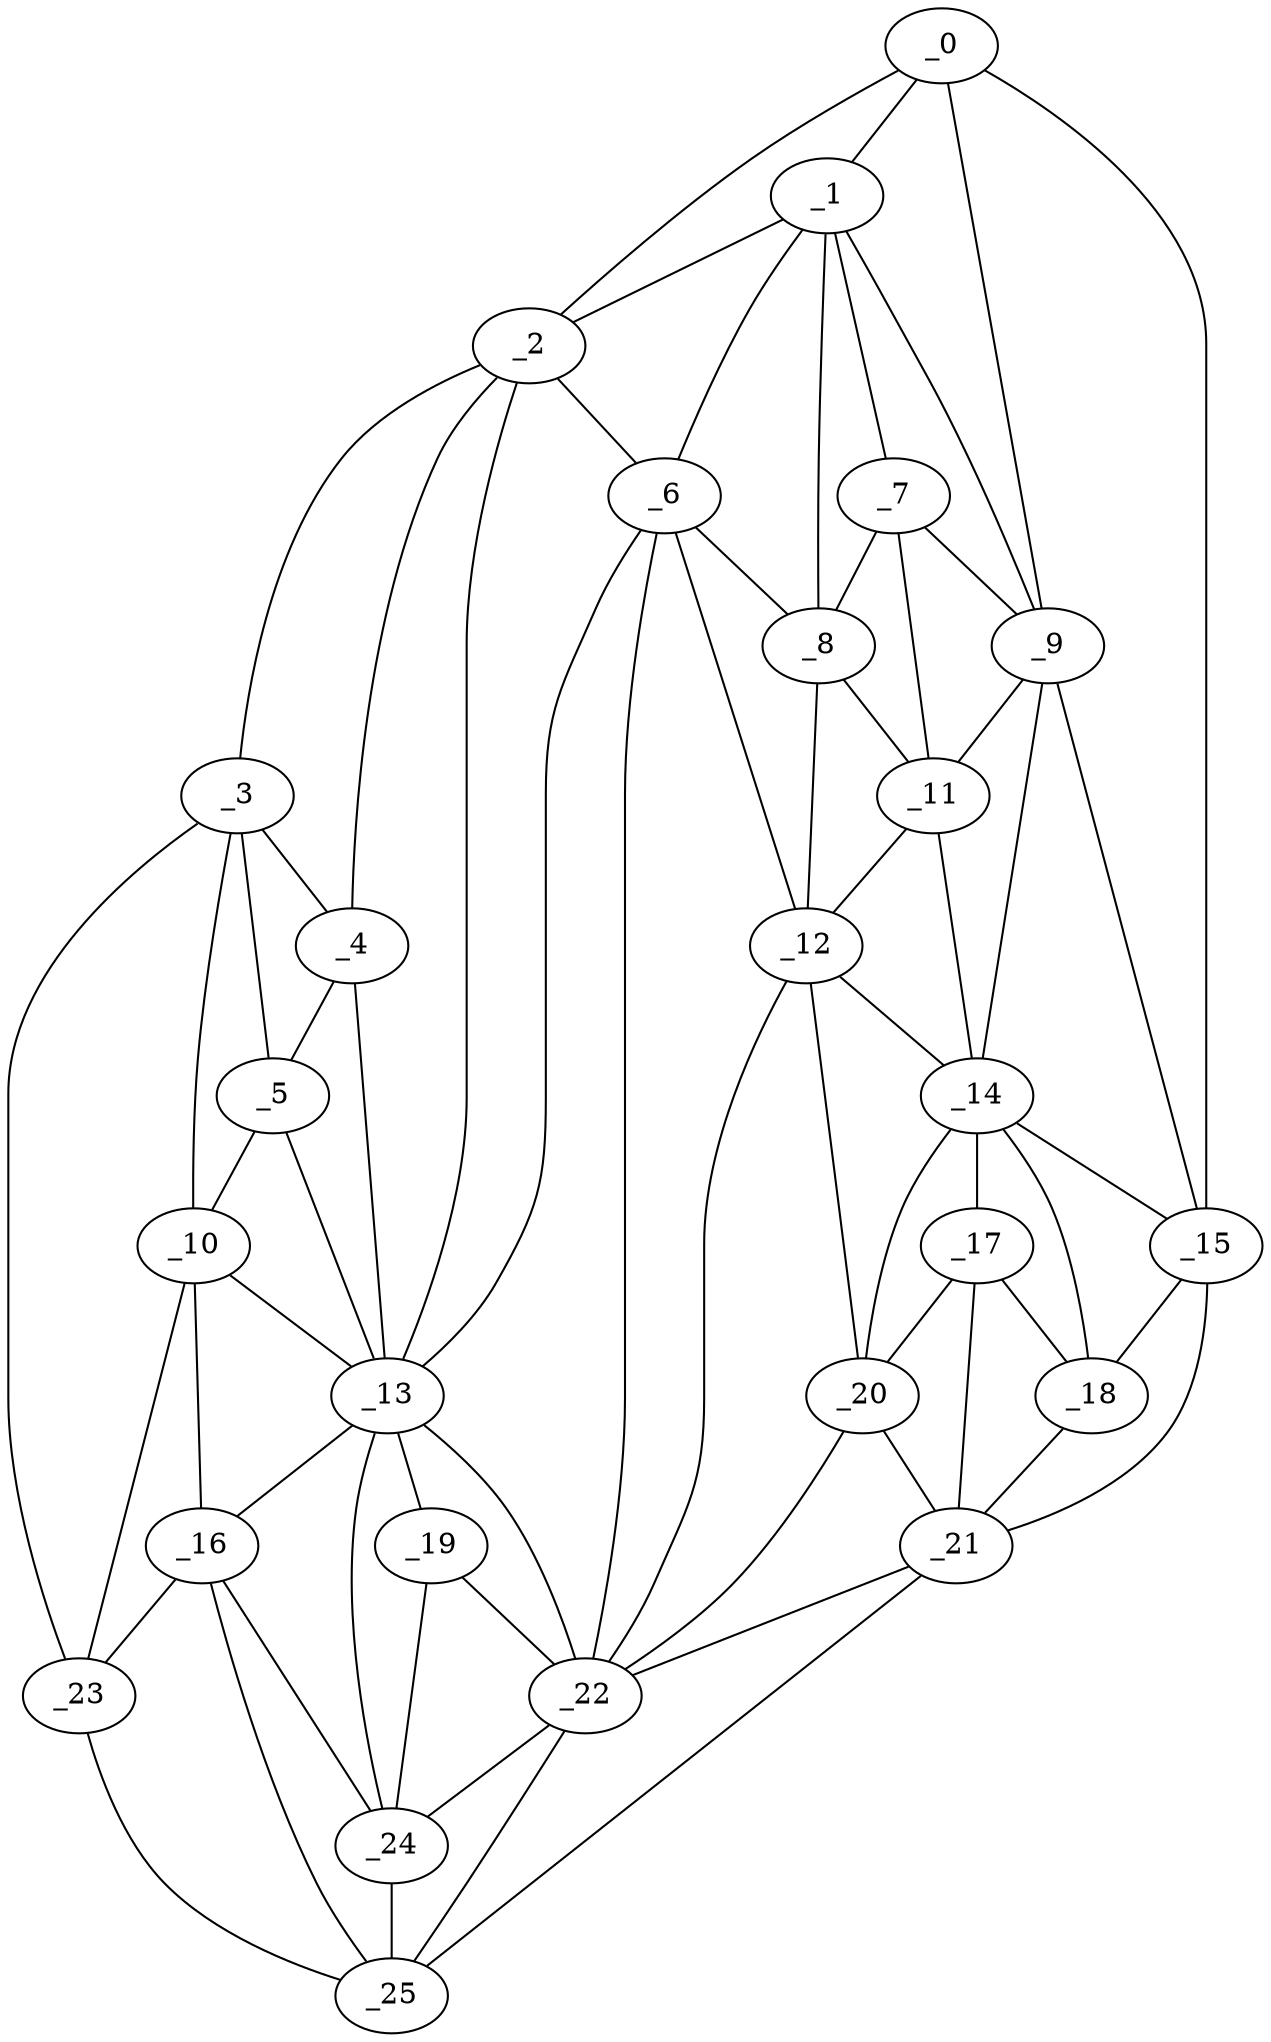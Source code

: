 graph "obj17__45.gxl" {
	_0	 [x=41,
		y=116];
	_1	 [x=42,
		y=106];
	_0 -- _1	 [valence=2];
	_2	 [x=43,
		y=41];
	_0 -- _2	 [valence=1];
	_9	 [x=56,
		y=120];
	_0 -- _9	 [valence=1];
	_15	 [x=73,
		y=125];
	_0 -- _15	 [valence=1];
	_1 -- _2	 [valence=2];
	_6	 [x=51,
		y=66];
	_1 -- _6	 [valence=1];
	_7	 [x=52,
		y=102];
	_1 -- _7	 [valence=1];
	_8	 [x=56,
		y=81];
	_1 -- _8	 [valence=2];
	_1 -- _9	 [valence=2];
	_3	 [x=46,
		y=3];
	_2 -- _3	 [valence=1];
	_4	 [x=47,
		y=27];
	_2 -- _4	 [valence=2];
	_2 -- _6	 [valence=1];
	_13	 [x=69,
		y=32];
	_2 -- _13	 [valence=2];
	_3 -- _4	 [valence=2];
	_5	 [x=49,
		y=21];
	_3 -- _5	 [valence=1];
	_10	 [x=59,
		y=5];
	_3 -- _10	 [valence=1];
	_23	 [x=90,
		y=9];
	_3 -- _23	 [valence=1];
	_4 -- _5	 [valence=2];
	_4 -- _13	 [valence=2];
	_5 -- _10	 [valence=2];
	_5 -- _13	 [valence=1];
	_6 -- _8	 [valence=2];
	_12	 [x=65,
		y=86];
	_6 -- _12	 [valence=2];
	_6 -- _13	 [valence=2];
	_22	 [x=87,
		y=66];
	_6 -- _22	 [valence=2];
	_7 -- _8	 [valence=1];
	_7 -- _9	 [valence=2];
	_11	 [x=62,
		y=97];
	_7 -- _11	 [valence=2];
	_8 -- _11	 [valence=2];
	_8 -- _12	 [valence=2];
	_9 -- _11	 [valence=1];
	_14	 [x=70,
		y=96];
	_9 -- _14	 [valence=2];
	_9 -- _15	 [valence=2];
	_10 -- _13	 [valence=2];
	_16	 [x=83,
		y=9];
	_10 -- _16	 [valence=2];
	_10 -- _23	 [valence=2];
	_11 -- _12	 [valence=2];
	_11 -- _14	 [valence=2];
	_12 -- _14	 [valence=2];
	_20	 [x=84,
		y=80];
	_12 -- _20	 [valence=2];
	_12 -- _22	 [valence=2];
	_13 -- _16	 [valence=2];
	_19	 [x=84,
		y=37];
	_13 -- _19	 [valence=1];
	_13 -- _22	 [valence=1];
	_24	 [x=92,
		y=26];
	_13 -- _24	 [valence=2];
	_14 -- _15	 [valence=1];
	_17	 [x=83,
		y=99];
	_14 -- _17	 [valence=2];
	_18	 [x=83,
		y=109];
	_14 -- _18	 [valence=1];
	_14 -- _20	 [valence=1];
	_15 -- _18	 [valence=2];
	_21	 [x=86,
		y=118];
	_15 -- _21	 [valence=1];
	_16 -- _23	 [valence=1];
	_16 -- _24	 [valence=2];
	_25	 [x=93,
		y=22];
	_16 -- _25	 [valence=2];
	_17 -- _18	 [valence=2];
	_17 -- _20	 [valence=2];
	_17 -- _21	 [valence=2];
	_18 -- _21	 [valence=1];
	_19 -- _22	 [valence=2];
	_19 -- _24	 [valence=2];
	_20 -- _21	 [valence=2];
	_20 -- _22	 [valence=2];
	_21 -- _22	 [valence=2];
	_21 -- _25	 [valence=1];
	_22 -- _24	 [valence=1];
	_22 -- _25	 [valence=2];
	_23 -- _25	 [valence=1];
	_24 -- _25	 [valence=2];
}
